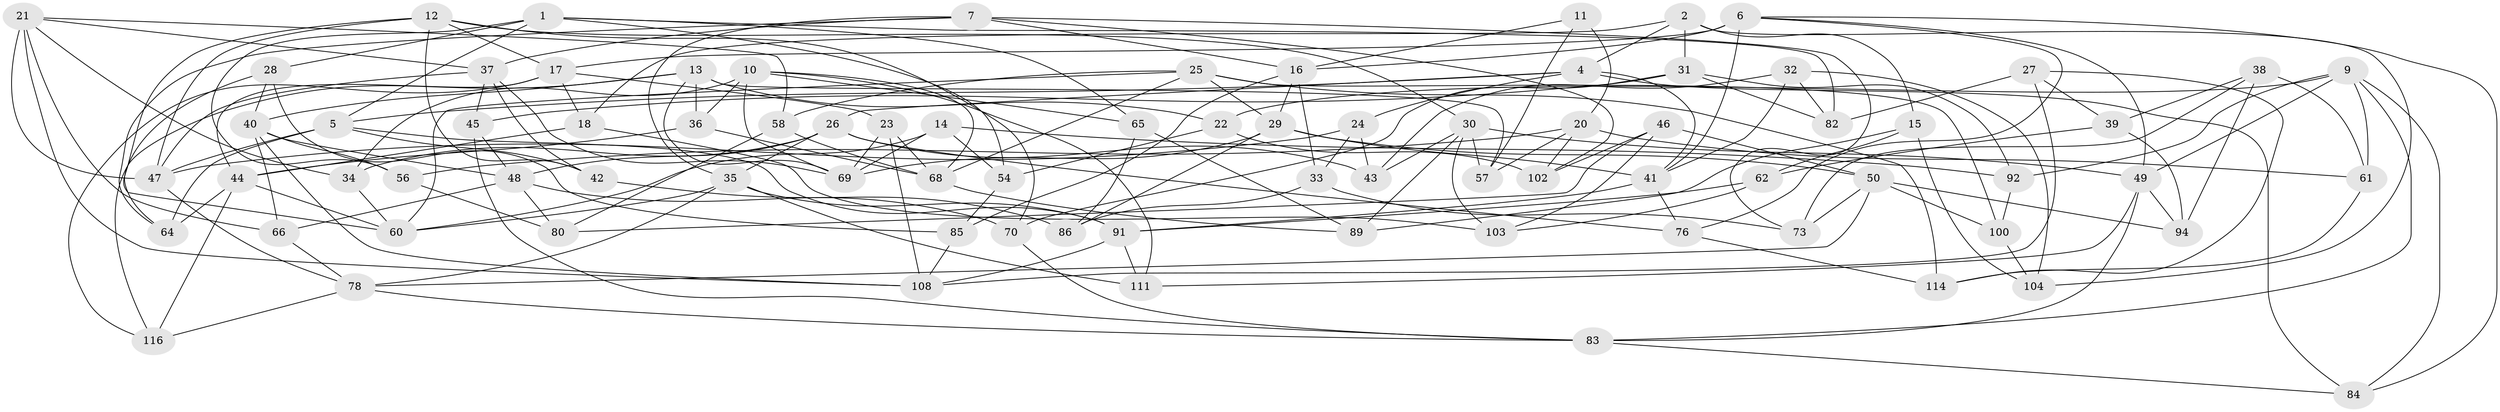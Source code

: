 // original degree distribution, {4: 1.0}
// Generated by graph-tools (version 1.1) at 2025/11/02/27/25 16:11:46]
// undirected, 81 vertices, 195 edges
graph export_dot {
graph [start="1"]
  node [color=gray90,style=filled];
  1 [super="+3"];
  2 [super="+105"];
  4 [super="+87"];
  5 [super="+88"];
  6 [super="+8"];
  7 [super="+74"];
  9 [super="+81"];
  10 [super="+110"];
  11;
  12 [super="+112"];
  13 [super="+71"];
  14;
  15;
  16 [super="+101"];
  17 [super="+19"];
  18;
  20 [super="+67"];
  21 [super="+75"];
  22;
  23;
  24;
  25 [super="+96"];
  26 [super="+59"];
  27;
  28;
  29 [super="+77"];
  30 [super="+106"];
  31 [super="+53"];
  32;
  33;
  34;
  35 [super="+55"];
  36;
  37 [super="+115"];
  38;
  39;
  40 [super="+72"];
  41 [super="+51"];
  42;
  43;
  44 [super="+52"];
  45;
  46;
  47 [super="+98"];
  48 [super="+63"];
  49 [super="+90"];
  50 [super="+97"];
  54;
  56;
  57;
  58;
  60 [super="+79"];
  61;
  62;
  64;
  65;
  66;
  68 [super="+107"];
  69 [super="+95"];
  70;
  73;
  76;
  78 [super="+93"];
  80;
  82;
  83 [super="+109"];
  84;
  85;
  86;
  89;
  91 [super="+99"];
  92;
  94;
  100;
  102;
  103;
  104;
  108 [super="+113"];
  111;
  114;
  116;
  1 -- 54;
  1 -- 65;
  1 -- 28;
  1 -- 56;
  1 -- 82;
  1 -- 5;
  2 -- 15;
  2 -- 31 [weight=2];
  2 -- 104;
  2 -- 18;
  2 -- 4;
  4 -- 24;
  4 -- 26;
  4 -- 41;
  4 -- 5;
  4 -- 84;
  5 -- 47;
  5 -- 64;
  5 -- 42;
  5 -- 91;
  6 -- 49;
  6 -- 41;
  6 -- 84;
  6 -- 76;
  6 -- 17;
  6 -- 16;
  7 -- 102;
  7 -- 35;
  7 -- 37;
  7 -- 16;
  7 -- 73;
  7 -- 64;
  9 -- 92;
  9 -- 83;
  9 -- 49;
  9 -- 84;
  9 -- 61;
  9 -- 22;
  10 -- 65;
  10 -- 34;
  10 -- 69;
  10 -- 68;
  10 -- 36;
  10 -- 111;
  11 -- 57;
  11 -- 20 [weight=2];
  11 -- 16;
  12 -- 42;
  12 -- 70;
  12 -- 60;
  12 -- 17;
  12 -- 30;
  12 -- 47;
  13 -- 116;
  13 -- 36;
  13 -- 40;
  13 -- 57;
  13 -- 69;
  13 -- 22;
  14 -- 92;
  14 -- 69;
  14 -- 54;
  14 -- 60;
  15 -- 62;
  15 -- 104;
  15 -- 89;
  16 -- 33;
  16 -- 29;
  16 -- 85;
  17 -- 44;
  17 -- 116;
  17 -- 18;
  17 -- 23;
  18 -- 103;
  18 -- 44;
  20 -- 56;
  20 -- 102;
  20 -- 57;
  20 -- 61;
  21 -- 37;
  21 -- 58;
  21 -- 108;
  21 -- 66;
  21 -- 34;
  21 -- 47;
  22 -- 54;
  22 -- 102;
  23 -- 108;
  23 -- 68;
  23 -- 69;
  24 -- 33;
  24 -- 43;
  24 -- 47;
  25 -- 58;
  25 -- 60;
  25 -- 29;
  25 -- 100;
  25 -- 114;
  25 -- 68;
  26 -- 76;
  26 -- 48;
  26 -- 43;
  26 -- 34;
  26 -- 35;
  27 -- 82;
  27 -- 114;
  27 -- 39;
  27 -- 108;
  28 -- 64;
  28 -- 40;
  28 -- 85;
  29 -- 69;
  29 -- 50;
  29 -- 86;
  29 -- 41;
  30 -- 89;
  30 -- 57;
  30 -- 49;
  30 -- 43;
  30 -- 103;
  31 -- 45;
  31 -- 70;
  31 -- 92;
  31 -- 82;
  32 -- 43;
  32 -- 41;
  32 -- 104;
  32 -- 82;
  33 -- 86;
  33 -- 73;
  34 -- 60;
  35 -- 111;
  35 -- 91;
  35 -- 60;
  35 -- 78;
  36 -- 68;
  36 -- 44;
  37 -- 42;
  37 -- 69;
  37 -- 45;
  37 -- 47;
  38 -- 73;
  38 -- 39;
  38 -- 61;
  38 -- 94;
  39 -- 94;
  39 -- 62;
  40 -- 48;
  40 -- 108;
  40 -- 56;
  40 -- 66;
  41 -- 91;
  41 -- 76;
  42 -- 86;
  44 -- 60;
  44 -- 64;
  44 -- 116;
  45 -- 83;
  45 -- 48;
  46 -- 103;
  46 -- 102;
  46 -- 80;
  46 -- 50;
  47 -- 78;
  48 -- 80;
  48 -- 66;
  48 -- 70;
  49 -- 83;
  49 -- 111;
  49 -- 94;
  50 -- 94;
  50 -- 100;
  50 -- 73;
  50 -- 78;
  54 -- 85;
  56 -- 80;
  58 -- 80;
  58 -- 68;
  61 -- 114;
  62 -- 103;
  62 -- 91;
  65 -- 89;
  65 -- 86;
  66 -- 78;
  68 -- 89;
  70 -- 83;
  76 -- 114;
  78 -- 83;
  78 -- 116;
  83 -- 84;
  85 -- 108;
  91 -- 108;
  91 -- 111;
  92 -- 100;
  100 -- 104;
}
